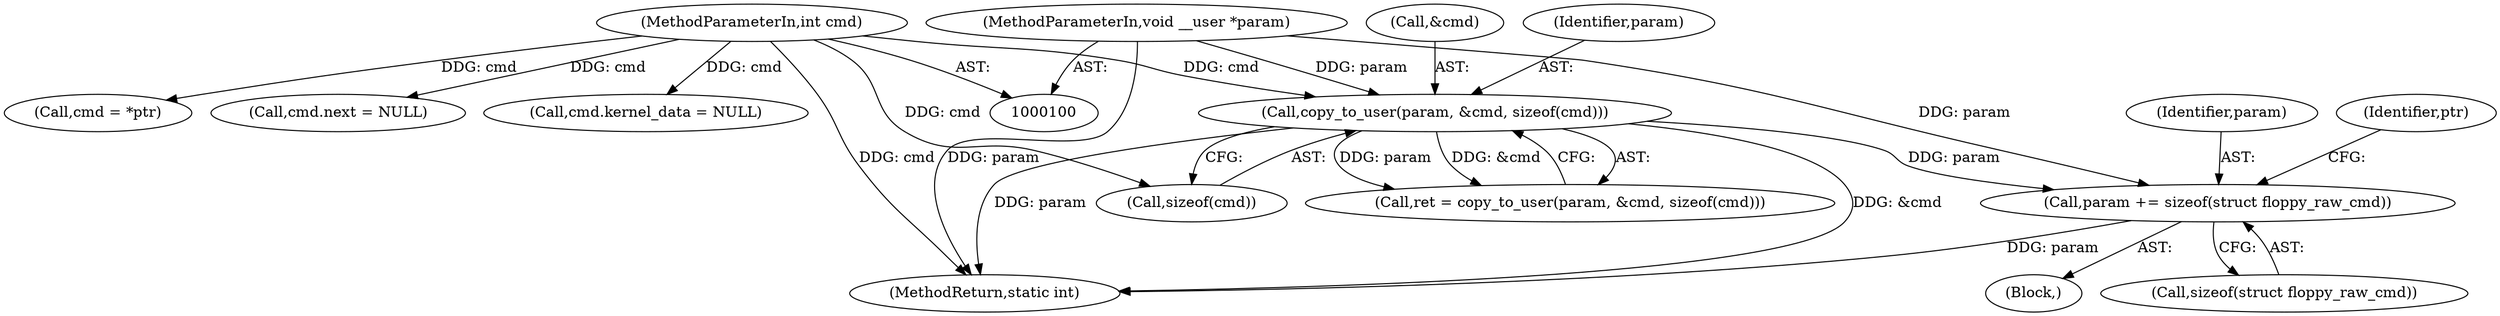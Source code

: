 digraph "0_linux_2145e15e0557a01b9195d1c7199a1b92cb9be81f@API" {
"1000137" [label="(Call,param += sizeof(struct floppy_raw_cmd))"];
"1000126" [label="(Call,copy_to_user(param, &cmd, sizeof(cmd)))"];
"1000102" [label="(MethodParameterIn,void __user *param)"];
"1000101" [label="(MethodParameterIn,int cmd)"];
"1000128" [label="(Call,&cmd)"];
"1000110" [label="(Call,cmd = *ptr)"];
"1000114" [label="(Call,cmd.next = NULL)"];
"1000126" [label="(Call,copy_to_user(param, &cmd, sizeof(cmd)))"];
"1000102" [label="(MethodParameterIn,void __user *param)"];
"1000145" [label="(Identifier,ptr)"];
"1000137" [label="(Call,param += sizeof(struct floppy_raw_cmd))"];
"1000124" [label="(Call,ret = copy_to_user(param, &cmd, sizeof(cmd)))"];
"1000119" [label="(Call,cmd.kernel_data = NULL)"];
"1000101" [label="(MethodParameterIn,int cmd)"];
"1000108" [label="(Block,)"];
"1000139" [label="(Call,sizeof(struct floppy_raw_cmd))"];
"1000198" [label="(MethodReturn,static int)"];
"1000130" [label="(Call,sizeof(cmd))"];
"1000127" [label="(Identifier,param)"];
"1000138" [label="(Identifier,param)"];
"1000137" -> "1000108"  [label="AST: "];
"1000137" -> "1000139"  [label="CFG: "];
"1000138" -> "1000137"  [label="AST: "];
"1000139" -> "1000137"  [label="AST: "];
"1000145" -> "1000137"  [label="CFG: "];
"1000137" -> "1000198"  [label="DDG: param"];
"1000126" -> "1000137"  [label="DDG: param"];
"1000102" -> "1000137"  [label="DDG: param"];
"1000126" -> "1000124"  [label="AST: "];
"1000126" -> "1000130"  [label="CFG: "];
"1000127" -> "1000126"  [label="AST: "];
"1000128" -> "1000126"  [label="AST: "];
"1000130" -> "1000126"  [label="AST: "];
"1000124" -> "1000126"  [label="CFG: "];
"1000126" -> "1000198"  [label="DDG: param"];
"1000126" -> "1000198"  [label="DDG: &cmd"];
"1000126" -> "1000124"  [label="DDG: param"];
"1000126" -> "1000124"  [label="DDG: &cmd"];
"1000102" -> "1000126"  [label="DDG: param"];
"1000101" -> "1000126"  [label="DDG: cmd"];
"1000102" -> "1000100"  [label="AST: "];
"1000102" -> "1000198"  [label="DDG: param"];
"1000101" -> "1000100"  [label="AST: "];
"1000101" -> "1000198"  [label="DDG: cmd"];
"1000101" -> "1000110"  [label="DDG: cmd"];
"1000101" -> "1000114"  [label="DDG: cmd"];
"1000101" -> "1000119"  [label="DDG: cmd"];
"1000101" -> "1000130"  [label="DDG: cmd"];
}
